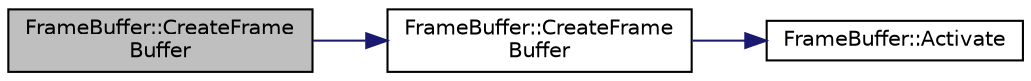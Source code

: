 digraph "FrameBuffer::CreateFrameBuffer"
{
  edge [fontname="Helvetica",fontsize="10",labelfontname="Helvetica",labelfontsize="10"];
  node [fontname="Helvetica",fontsize="10",shape=record];
  rankdir="LR";
  Node1 [label="FrameBuffer::CreateFrame\lBuffer",height=0.2,width=0.4,color="black", fillcolor="grey75", style="filled", fontcolor="black"];
  Node1 -> Node2 [color="midnightblue",fontsize="10",style="solid",fontname="Helvetica"];
  Node2 [label="FrameBuffer::CreateFrame\lBuffer",height=0.2,width=0.4,color="black", fillcolor="white", style="filled",URL="$class_frame_buffer.html#af34f468b2736c683b0f90f6311f92de9"];
  Node2 -> Node3 [color="midnightblue",fontsize="10",style="solid",fontname="Helvetica"];
  Node3 [label="FrameBuffer::Activate",height=0.2,width=0.4,color="black", fillcolor="white", style="filled",URL="$class_frame_buffer.html#ae4f8aa3bce80a07bcfa3faa6f1a79f25"];
}
